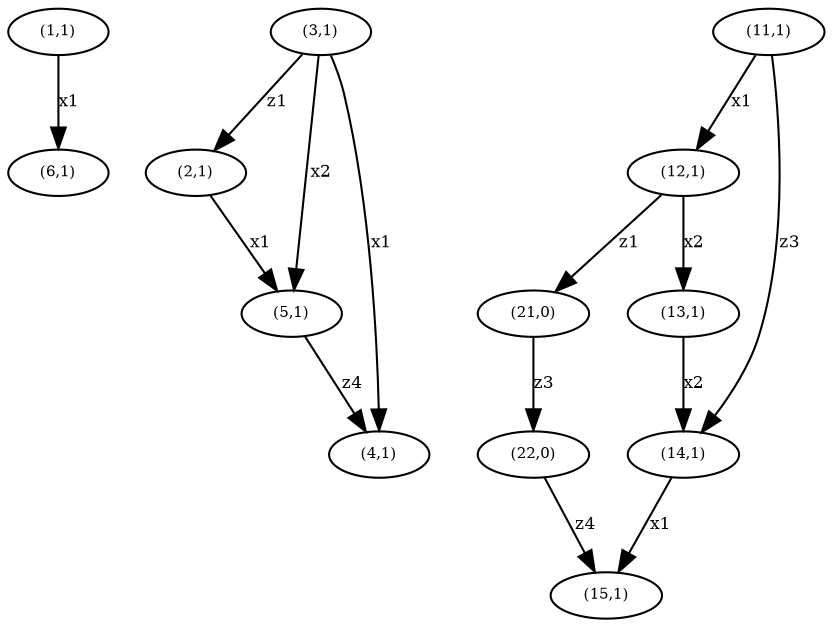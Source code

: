 digraph D2_1 {
"Hv(1,1)" [label="(1,1)",fontsize=7,width=.01,height=.01];
"Hv(1,1)" -> "Hv(6,1)" [label="x1",fontsize=8];
"Hv(2,1)" [label="(2,1)",fontsize=7,width=.01,height=.01];
"Hv(2,1)" -> "Hv(5,1)" [label="x1",fontsize=8];
"Hv(3,1)" [label="(3,1)",fontsize=7,width=.01,height=.01];
"Hv(3,1)" -> "Hv(5,1)" [label="x2",fontsize=8];
"Hv(3,1)" -> "Hv(4,1)" [label="x1",fontsize=8];
"Hv(3,1)" -> "Hv(2,1)" [label="z1",fontsize=8];
"Hv(4,1)" [label="(4,1)",fontsize=7,width=.01,height=.01];
"Hv(5,1)" [label="(5,1)",fontsize=7,width=.01,height=.01];
"Hv(5,1)" -> "Hv(4,1)" [label="z4",fontsize=8];
"Hv(6,1)" [label="(6,1)",fontsize=7,width=.01,height=.01];
"Hv(11,1)" [label="(11,1)",fontsize=7,width=.01,height=.01];
"Hv(11,1)" -> "Hv(12,1)" [label="x1",fontsize=8];
"Hv(11,1)" -> "Hv(14,1)" [label="z3",fontsize=8];
"Hv(12,1)" [label="(12,1)",fontsize=7,width=.01,height=.01];
"Hv(12,1)" -> "Hv(13,1)" [label="x2",fontsize=8];
"Hv(12,1)" -> "Hv(21,0)" [label="z1",fontsize=8];
"Hv(13,1)" [label="(13,1)",fontsize=7,width=.01,height=.01];
"Hv(13,1)" -> "Hv(14,1)" [label="x2",fontsize=8];
"Hv(14,1)" [label="(14,1)",fontsize=7,width=.01,height=.01];
"Hv(14,1)" -> "Hv(15,1)" [label="x1",fontsize=8];
"Hv(15,1)" [label="(15,1)",fontsize=7,width=.01,height=.01];
"Hv(21,0)" [label="(21,0)",fontsize=7,width=.01,height=.01];
"Hv(21,0)" -> "Hv(22,0)" [label="z3",fontsize=8];
"Hv(22,0)" [label="(22,0)",fontsize=7,width=.01,height=.01];
"Hv(22,0)" -> "Hv(15,1)" [label="z4",fontsize=8];}